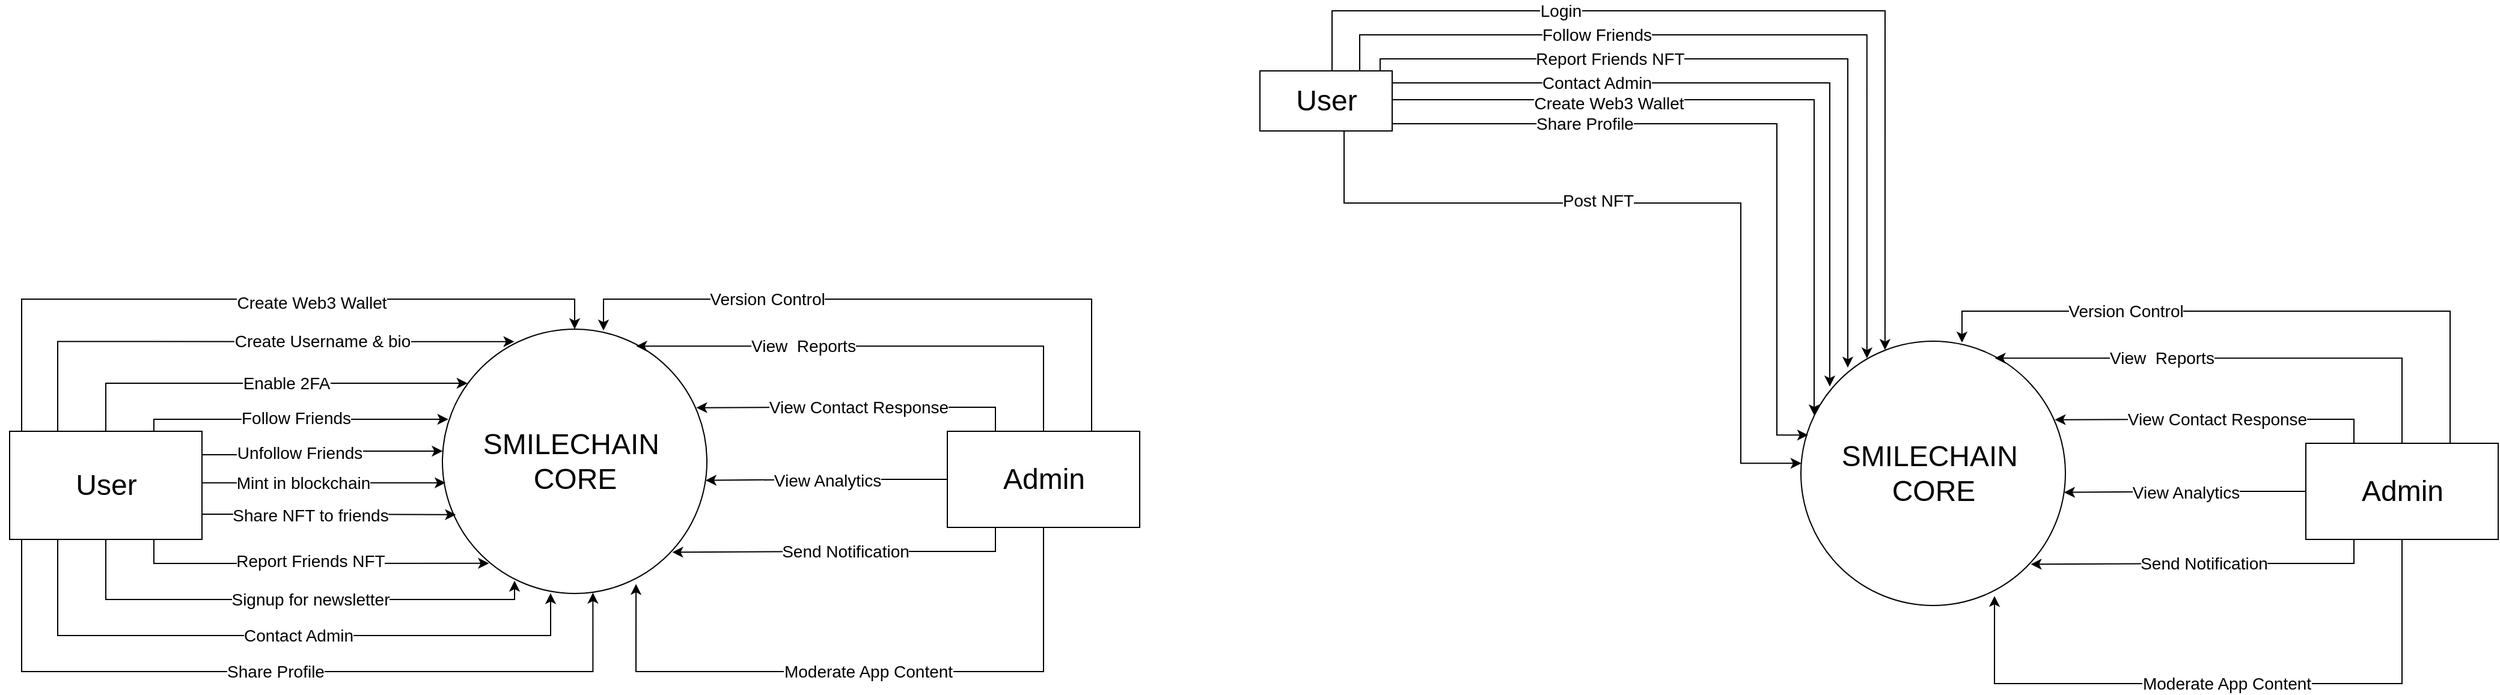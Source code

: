 <mxfile version="20.8.10" type="github">
  <diagram name="Page-1" id="5d7acffa-a066-3a61-03fe-96351882024d">
    <mxGraphModel dx="516" dy="220" grid="1" gridSize="10" guides="1" tooltips="1" connect="1" arrows="1" fold="1" page="1" pageScale="1" pageWidth="1100" pageHeight="850" background="#ffffff" math="0" shadow="0">
      <root>
        <mxCell id="0" />
        <mxCell id="1" parent="0" />
        <mxCell id="7fvaYo8_wZqHOtpPi-BS-1" value="&lt;font style=&quot;font-size: 24px;&quot;&gt;SMILECHAIN&amp;nbsp;&lt;br&gt;CORE&lt;br&gt;&lt;/font&gt;" style="shape=ellipse;html=1;dashed=0;whitespace=wrap;aspect=fixed;perimeter=ellipsePerimeter;" parent="1" vertex="1">
          <mxGeometry x="440" y="315" width="220" height="220" as="geometry" />
        </mxCell>
        <mxCell id="7fvaYo8_wZqHOtpPi-BS-4" value="&lt;font style=&quot;font-size: 14px;&quot;&gt;Create Web3 Wallet&lt;/font&gt;" style="edgeStyle=orthogonalEdgeStyle;rounded=0;orthogonalLoop=1;jettySize=auto;html=1;exitX=0;exitY=0;exitDx=0;exitDy=0;entryX=0.5;entryY=0;entryDx=0;entryDy=0;fontSize=24;" parent="1" source="7fvaYo8_wZqHOtpPi-BS-2" target="7fvaYo8_wZqHOtpPi-BS-1" edge="1">
          <mxGeometry x="0.193" relative="1" as="geometry">
            <Array as="points">
              <mxPoint x="90" y="400" />
              <mxPoint x="90" y="290" />
              <mxPoint x="550" y="290" />
            </Array>
            <mxPoint as="offset" />
          </mxGeometry>
        </mxCell>
        <mxCell id="7fvaYo8_wZqHOtpPi-BS-6" value="Create Username &amp;amp; bio" style="edgeStyle=orthogonalEdgeStyle;rounded=0;orthogonalLoop=1;jettySize=auto;html=1;exitX=0.25;exitY=0;exitDx=0;exitDy=0;entryX=0.272;entryY=0.047;entryDx=0;entryDy=0;entryPerimeter=0;fontSize=14;" parent="1" source="7fvaYo8_wZqHOtpPi-BS-2" target="7fvaYo8_wZqHOtpPi-BS-1" edge="1">
          <mxGeometry x="0.297" relative="1" as="geometry">
            <mxPoint as="offset" />
          </mxGeometry>
        </mxCell>
        <mxCell id="7fvaYo8_wZqHOtpPi-BS-7" style="edgeStyle=orthogonalEdgeStyle;rounded=0;orthogonalLoop=1;jettySize=auto;html=1;exitX=0.5;exitY=0;exitDx=0;exitDy=0;fontSize=14;entryX=0.095;entryY=0.206;entryDx=0;entryDy=0;entryPerimeter=0;" parent="1" source="7fvaYo8_wZqHOtpPi-BS-2" target="7fvaYo8_wZqHOtpPi-BS-1" edge="1">
          <mxGeometry relative="1" as="geometry">
            <mxPoint x="430" y="370" as="targetPoint" />
            <Array as="points">
              <mxPoint x="160" y="360" />
              <mxPoint x="461" y="360" />
            </Array>
          </mxGeometry>
        </mxCell>
        <mxCell id="7fvaYo8_wZqHOtpPi-BS-8" value="Enable 2FA" style="edgeLabel;html=1;align=center;verticalAlign=middle;resizable=0;points=[];fontSize=14;" parent="7fvaYo8_wZqHOtpPi-BS-7" vertex="1" connectable="0">
          <mxGeometry x="0.073" relative="1" as="geometry">
            <mxPoint x="7" as="offset" />
          </mxGeometry>
        </mxCell>
        <mxCell id="7fvaYo8_wZqHOtpPi-BS-9" style="edgeStyle=orthogonalEdgeStyle;rounded=0;orthogonalLoop=1;jettySize=auto;html=1;exitX=0.75;exitY=0;exitDx=0;exitDy=0;fontSize=14;entryX=0.022;entryY=0.341;entryDx=0;entryDy=0;entryPerimeter=0;" parent="1" source="7fvaYo8_wZqHOtpPi-BS-2" target="7fvaYo8_wZqHOtpPi-BS-1" edge="1">
          <mxGeometry relative="1" as="geometry">
            <mxPoint x="410" y="400" as="targetPoint" />
            <Array as="points">
              <mxPoint x="200" y="390" />
            </Array>
          </mxGeometry>
        </mxCell>
        <mxCell id="7fvaYo8_wZqHOtpPi-BS-10" value="Follow Friends" style="edgeLabel;html=1;align=center;verticalAlign=middle;resizable=0;points=[];fontSize=14;" parent="7fvaYo8_wZqHOtpPi-BS-9" vertex="1" connectable="0">
          <mxGeometry x="-0.001" y="1" relative="1" as="geometry">
            <mxPoint as="offset" />
          </mxGeometry>
        </mxCell>
        <mxCell id="7fvaYo8_wZqHOtpPi-BS-12" style="edgeStyle=orthogonalEdgeStyle;rounded=0;orthogonalLoop=1;jettySize=auto;html=1;exitX=1;exitY=0.5;exitDx=0;exitDy=0;fontSize=14;entryX=0.012;entryY=0.613;entryDx=0;entryDy=0;entryPerimeter=0;" parent="1" edge="1">
          <mxGeometry relative="1" as="geometry">
            <mxPoint x="240" y="438" as="sourcePoint" />
            <mxPoint x="442.64" y="442.86" as="targetPoint" />
            <Array as="points">
              <mxPoint x="240" y="443" />
            </Array>
          </mxGeometry>
        </mxCell>
        <mxCell id="7fvaYo8_wZqHOtpPi-BS-13" value="Mint in blockchain" style="edgeLabel;html=1;align=center;verticalAlign=middle;resizable=0;points=[];fontSize=14;" parent="7fvaYo8_wZqHOtpPi-BS-12" vertex="1" connectable="0">
          <mxGeometry x="-0.141" relative="1" as="geometry">
            <mxPoint as="offset" />
          </mxGeometry>
        </mxCell>
        <mxCell id="7fvaYo8_wZqHOtpPi-BS-14" style="edgeStyle=orthogonalEdgeStyle;rounded=0;orthogonalLoop=1;jettySize=auto;html=1;exitX=1;exitY=0.25;exitDx=0;exitDy=0;entryX=0.001;entryY=0.475;entryDx=0;entryDy=0;entryPerimeter=0;fontSize=14;" parent="1" edge="1">
          <mxGeometry relative="1" as="geometry">
            <mxPoint x="240" y="419.5" as="sourcePoint" />
            <mxPoint x="440.22" y="416.5" as="targetPoint" />
            <Array as="points">
              <mxPoint x="340" y="419" />
              <mxPoint x="340" y="417" />
            </Array>
          </mxGeometry>
        </mxCell>
        <mxCell id="7fvaYo8_wZqHOtpPi-BS-16" value="Unfollow Friends" style="edgeLabel;html=1;align=center;verticalAlign=middle;resizable=0;points=[];fontSize=14;" parent="7fvaYo8_wZqHOtpPi-BS-14" vertex="1" connectable="0">
          <mxGeometry x="-0.224" relative="1" as="geometry">
            <mxPoint x="2" y="-2" as="offset" />
          </mxGeometry>
        </mxCell>
        <mxCell id="7fvaYo8_wZqHOtpPi-BS-17" value="Share NFT to friends" style="edgeStyle=orthogonalEdgeStyle;rounded=0;orthogonalLoop=1;jettySize=auto;html=1;exitX=1;exitY=1;exitDx=0;exitDy=0;entryX=0.051;entryY=0.72;entryDx=0;entryDy=0;entryPerimeter=0;fontSize=14;" parent="1" edge="1">
          <mxGeometry x="-0.062" y="-1" relative="1" as="geometry">
            <mxPoint x="240" y="486" as="sourcePoint" />
            <mxPoint x="451.22" y="469.4" as="targetPoint" />
            <Array as="points">
              <mxPoint x="240" y="469" />
              <mxPoint x="340" y="469" />
            </Array>
            <mxPoint as="offset" />
          </mxGeometry>
        </mxCell>
        <mxCell id="7fvaYo8_wZqHOtpPi-BS-18" style="edgeStyle=orthogonalEdgeStyle;rounded=0;orthogonalLoop=1;jettySize=auto;html=1;exitX=0.75;exitY=1;exitDx=0;exitDy=0;entryX=0.176;entryY=0.886;entryDx=0;entryDy=0;entryPerimeter=0;fontSize=14;" parent="1" source="7fvaYo8_wZqHOtpPi-BS-2" target="7fvaYo8_wZqHOtpPi-BS-1" edge="1">
          <mxGeometry relative="1" as="geometry" />
        </mxCell>
        <mxCell id="7fvaYo8_wZqHOtpPi-BS-19" value="Report Friends NFT" style="edgeLabel;html=1;align=center;verticalAlign=middle;resizable=0;points=[];fontSize=14;" parent="7fvaYo8_wZqHOtpPi-BS-18" vertex="1" connectable="0">
          <mxGeometry x="-0.118" y="2" relative="1" as="geometry">
            <mxPoint x="18" as="offset" />
          </mxGeometry>
        </mxCell>
        <mxCell id="7fvaYo8_wZqHOtpPi-BS-20" style="edgeStyle=orthogonalEdgeStyle;rounded=0;orthogonalLoop=1;jettySize=auto;html=1;exitX=0.5;exitY=1;exitDx=0;exitDy=0;entryX=0.274;entryY=0.952;entryDx=0;entryDy=0;entryPerimeter=0;fontSize=14;" parent="1" source="7fvaYo8_wZqHOtpPi-BS-2" target="7fvaYo8_wZqHOtpPi-BS-1" edge="1">
          <mxGeometry relative="1" as="geometry">
            <Array as="points">
              <mxPoint x="160" y="540" />
              <mxPoint x="500" y="540" />
              <mxPoint x="500" y="524" />
            </Array>
          </mxGeometry>
        </mxCell>
        <mxCell id="7fvaYo8_wZqHOtpPi-BS-21" value="Signup for newsletter" style="edgeLabel;html=1;align=center;verticalAlign=middle;resizable=0;points=[];fontSize=14;" parent="7fvaYo8_wZqHOtpPi-BS-20" vertex="1" connectable="0">
          <mxGeometry x="0.014" y="2" relative="1" as="geometry">
            <mxPoint x="14" y="2" as="offset" />
          </mxGeometry>
        </mxCell>
        <mxCell id="NIe49fQJqidkVbKNJP8i-1" value="&lt;font style=&quot;font-size: 14px;&quot;&gt;Contact Admin&lt;/font&gt;" style="edgeStyle=orthogonalEdgeStyle;rounded=0;orthogonalLoop=1;jettySize=auto;html=1;exitX=0.25;exitY=1;exitDx=0;exitDy=0;entryX=0.413;entryY=0.999;entryDx=0;entryDy=0;entryPerimeter=0;" parent="1" source="7fvaYo8_wZqHOtpPi-BS-2" target="7fvaYo8_wZqHOtpPi-BS-1" edge="1">
          <mxGeometry x="0.065" relative="1" as="geometry">
            <Array as="points">
              <mxPoint x="120" y="570" />
              <mxPoint x="530" y="570" />
              <mxPoint x="530" y="535" />
            </Array>
            <mxPoint as="offset" />
          </mxGeometry>
        </mxCell>
        <mxCell id="NIe49fQJqidkVbKNJP8i-2" value="Share Profile" style="edgeStyle=orthogonalEdgeStyle;rounded=0;orthogonalLoop=1;jettySize=auto;html=1;exitX=0;exitY=1;exitDx=0;exitDy=0;entryX=0.569;entryY=0.997;entryDx=0;entryDy=0;entryPerimeter=0;fontSize=14;" parent="1" source="7fvaYo8_wZqHOtpPi-BS-2" target="7fvaYo8_wZqHOtpPi-BS-1" edge="1">
          <mxGeometry relative="1" as="geometry">
            <Array as="points">
              <mxPoint x="90" y="490" />
              <mxPoint x="90" y="600" />
              <mxPoint x="565" y="600" />
            </Array>
          </mxGeometry>
        </mxCell>
        <mxCell id="7fvaYo8_wZqHOtpPi-BS-2" value="&lt;font style=&quot;font-size: 24px;&quot;&gt;User&lt;/font&gt;" style="html=1;dashed=0;whitespace=wrap;" parent="1" vertex="1">
          <mxGeometry x="80" y="400" width="160" height="90" as="geometry" />
        </mxCell>
        <mxCell id="uL9zhZ6q0FrzlKMTOdcM-1" value="&lt;font style=&quot;font-size: 14px;&quot;&gt;View&amp;nbsp; Reports&lt;/font&gt;" style="edgeStyle=orthogonalEdgeStyle;rounded=0;orthogonalLoop=1;jettySize=auto;html=1;exitX=0.5;exitY=0;exitDx=0;exitDy=0;entryX=0.733;entryY=0.064;entryDx=0;entryDy=0;entryPerimeter=0;" parent="1" source="7fvaYo8_wZqHOtpPi-BS-3" target="7fvaYo8_wZqHOtpPi-BS-1" edge="1">
          <mxGeometry x="0.323" relative="1" as="geometry">
            <mxPoint as="offset" />
          </mxGeometry>
        </mxCell>
        <mxCell id="uL9zhZ6q0FrzlKMTOdcM-2" value="View Contact Response" style="edgeStyle=orthogonalEdgeStyle;rounded=0;orthogonalLoop=1;jettySize=auto;html=1;exitX=0.25;exitY=0;exitDx=0;exitDy=0;entryX=0.96;entryY=0.297;entryDx=0;entryDy=0;entryPerimeter=0;fontSize=14;" parent="1" source="7fvaYo8_wZqHOtpPi-BS-3" target="7fvaYo8_wZqHOtpPi-BS-1" edge="1">
          <mxGeometry relative="1" as="geometry" />
        </mxCell>
        <mxCell id="uL9zhZ6q0FrzlKMTOdcM-3" value="View Analytics" style="edgeStyle=orthogonalEdgeStyle;rounded=0;orthogonalLoop=1;jettySize=auto;html=1;exitX=0;exitY=0.5;exitDx=0;exitDy=0;entryX=0.995;entryY=0.572;entryDx=0;entryDy=0;entryPerimeter=0;fontSize=14;" parent="1" source="7fvaYo8_wZqHOtpPi-BS-3" target="7fvaYo8_wZqHOtpPi-BS-1" edge="1">
          <mxGeometry relative="1" as="geometry" />
        </mxCell>
        <mxCell id="uL9zhZ6q0FrzlKMTOdcM-6" value="Send Notification" style="edgeStyle=orthogonalEdgeStyle;rounded=0;orthogonalLoop=1;jettySize=auto;html=1;exitX=0.25;exitY=1;exitDx=0;exitDy=0;entryX=0.869;entryY=0.844;entryDx=0;entryDy=0;entryPerimeter=0;fontSize=14;" parent="1" source="7fvaYo8_wZqHOtpPi-BS-3" target="7fvaYo8_wZqHOtpPi-BS-1" edge="1">
          <mxGeometry relative="1" as="geometry" />
        </mxCell>
        <mxCell id="uL9zhZ6q0FrzlKMTOdcM-7" value="Moderate App Content" style="edgeStyle=orthogonalEdgeStyle;rounded=0;orthogonalLoop=1;jettySize=auto;html=1;exitX=0.5;exitY=1;exitDx=0;exitDy=0;entryX=0.732;entryY=0.964;entryDx=0;entryDy=0;entryPerimeter=0;fontSize=14;" parent="1" source="7fvaYo8_wZqHOtpPi-BS-3" target="7fvaYo8_wZqHOtpPi-BS-1" edge="1">
          <mxGeometry relative="1" as="geometry">
            <Array as="points">
              <mxPoint x="940" y="600" />
              <mxPoint x="601" y="600" />
            </Array>
          </mxGeometry>
        </mxCell>
        <mxCell id="uL9zhZ6q0FrzlKMTOdcM-9" value="Version Control" style="edgeStyle=orthogonalEdgeStyle;rounded=0;orthogonalLoop=1;jettySize=auto;html=1;exitX=0.75;exitY=0;exitDx=0;exitDy=0;entryX=0.609;entryY=0.005;entryDx=0;entryDy=0;entryPerimeter=0;fontSize=14;" parent="1" source="7fvaYo8_wZqHOtpPi-BS-3" target="7fvaYo8_wZqHOtpPi-BS-1" edge="1">
          <mxGeometry x="0.402" relative="1" as="geometry">
            <Array as="points">
              <mxPoint x="980" y="290" />
              <mxPoint x="574" y="290" />
            </Array>
            <mxPoint as="offset" />
          </mxGeometry>
        </mxCell>
        <mxCell id="7fvaYo8_wZqHOtpPi-BS-3" value="&lt;span style=&quot;font-size: 24px;&quot;&gt;Admin&lt;/span&gt;" style="html=1;dashed=0;whitespace=wrap;" parent="1" vertex="1">
          <mxGeometry x="860" y="400" width="160" height="80" as="geometry" />
        </mxCell>
        <mxCell id="1QMK_9NGRWRiEumfAoep-27" value="&lt;font style=&quot;font-size: 24px;&quot;&gt;SMILECHAIN&amp;nbsp;&lt;br&gt;CORE&lt;br&gt;&lt;/font&gt;" style="shape=ellipse;html=1;dashed=0;whitespace=wrap;aspect=fixed;perimeter=ellipsePerimeter;" vertex="1" parent="1">
          <mxGeometry x="1570" y="325" width="220" height="220" as="geometry" />
        </mxCell>
        <mxCell id="1QMK_9NGRWRiEumfAoep-28" value="&lt;font style=&quot;font-size: 14px;&quot;&gt;Create Web3 Wallet&lt;/font&gt;" style="edgeStyle=orthogonalEdgeStyle;rounded=0;orthogonalLoop=1;jettySize=auto;html=1;fontSize=24;exitX=1;exitY=0.5;exitDx=0;exitDy=0;entryX=0.05;entryY=0.285;entryDx=0;entryDy=0;entryPerimeter=0;" edge="1" parent="1">
          <mxGeometry x="-0.413" relative="1" as="geometry">
            <Array as="points">
              <mxPoint x="1581" y="124" />
            </Array>
            <mxPoint as="offset" />
            <mxPoint x="1230" y="124" as="sourcePoint" />
            <mxPoint x="1581" y="386.7" as="targetPoint" />
          </mxGeometry>
        </mxCell>
        <mxCell id="1QMK_9NGRWRiEumfAoep-29" value="Login" style="edgeStyle=orthogonalEdgeStyle;rounded=0;orthogonalLoop=1;jettySize=auto;html=1;exitX=0.25;exitY=0;exitDx=0;exitDy=0;fontSize=14;entryX=0.318;entryY=0.033;entryDx=0;entryDy=0;entryPerimeter=0;" edge="1" parent="1" source="1QMK_9NGRWRiEumfAoep-45" target="1QMK_9NGRWRiEumfAoep-27">
          <mxGeometry x="-0.339" relative="1" as="geometry">
            <mxPoint as="offset" />
            <mxPoint x="1640" y="320" as="targetPoint" />
            <Array as="points">
              <mxPoint x="1180" y="100" />
              <mxPoint x="1180" y="50" />
              <mxPoint x="1640" y="50" />
            </Array>
          </mxGeometry>
        </mxCell>
        <mxCell id="1QMK_9NGRWRiEumfAoep-32" style="edgeStyle=orthogonalEdgeStyle;rounded=0;orthogonalLoop=1;jettySize=auto;html=1;exitX=0.75;exitY=0;exitDx=0;exitDy=0;fontSize=14;entryX=0.236;entryY=0.065;entryDx=0;entryDy=0;entryPerimeter=0;" edge="1" parent="1">
          <mxGeometry relative="1" as="geometry">
            <mxPoint x="1624.92" y="339.3" as="targetPoint" />
            <Array as="points">
              <mxPoint x="1203" y="100" />
              <mxPoint x="1203" y="70" />
              <mxPoint x="1625" y="70" />
            </Array>
            <mxPoint x="1205.5" y="100" as="sourcePoint" />
          </mxGeometry>
        </mxCell>
        <mxCell id="1QMK_9NGRWRiEumfAoep-33" value="Follow Friends" style="edgeLabel;html=1;align=center;verticalAlign=middle;resizable=0;points=[];fontSize=14;" vertex="1" connectable="0" parent="1QMK_9NGRWRiEumfAoep-32">
          <mxGeometry x="-0.001" y="1" relative="1" as="geometry">
            <mxPoint x="-132" y="1" as="offset" />
          </mxGeometry>
        </mxCell>
        <mxCell id="1QMK_9NGRWRiEumfAoep-39" style="edgeStyle=orthogonalEdgeStyle;rounded=0;orthogonalLoop=1;jettySize=auto;html=1;exitX=0.909;exitY=0;exitDx=0;exitDy=0;fontSize=14;exitPerimeter=0;" edge="1" parent="1" source="1QMK_9NGRWRiEumfAoep-45">
          <mxGeometry relative="1" as="geometry">
            <mxPoint x="1230.11" y="116.9" as="sourcePoint" />
            <mxPoint x="1609" y="347" as="targetPoint" />
            <Array as="points">
              <mxPoint x="1220" y="90" />
              <mxPoint x="1609" y="90" />
            </Array>
          </mxGeometry>
        </mxCell>
        <mxCell id="1QMK_9NGRWRiEumfAoep-40" value="Report Friends NFT" style="edgeLabel;html=1;align=center;verticalAlign=middle;resizable=0;points=[];fontSize=14;" vertex="1" connectable="0" parent="1QMK_9NGRWRiEumfAoep-39">
          <mxGeometry x="-0.118" y="2" relative="1" as="geometry">
            <mxPoint x="-89" y="2" as="offset" />
          </mxGeometry>
        </mxCell>
        <mxCell id="1QMK_9NGRWRiEumfAoep-43" value="&lt;font style=&quot;font-size: 14px;&quot;&gt;Contact Admin&lt;/font&gt;" style="edgeStyle=orthogonalEdgeStyle;rounded=0;orthogonalLoop=1;jettySize=auto;html=1;exitX=0.993;exitY=0.697;exitDx=0;exitDy=0;exitPerimeter=0;" edge="1" parent="1" source="1QMK_9NGRWRiEumfAoep-45">
          <mxGeometry x="-0.391" relative="1" as="geometry">
            <Array as="points">
              <mxPoint x="1229" y="110" />
              <mxPoint x="1594" y="110" />
            </Array>
            <mxPoint as="offset" />
            <mxPoint x="1234" y="132.5" as="sourcePoint" />
            <mxPoint x="1594" y="362.687" as="targetPoint" />
          </mxGeometry>
        </mxCell>
        <mxCell id="1QMK_9NGRWRiEumfAoep-44" value="Share Profile" style="edgeStyle=orthogonalEdgeStyle;rounded=0;orthogonalLoop=1;jettySize=auto;html=1;exitX=1;exitY=0.75;exitDx=0;exitDy=0;entryX=0.027;entryY=0.337;entryDx=0;entryDy=0;entryPerimeter=0;fontSize=14;" edge="1" parent="1">
          <mxGeometry x="-0.465" relative="1" as="geometry">
            <Array as="points">
              <mxPoint x="1230" y="144" />
              <mxPoint x="1550" y="144" />
              <mxPoint x="1550" y="403" />
            </Array>
            <mxPoint x="1230" y="141.5" as="sourcePoint" />
            <mxPoint x="1575.94" y="403.14" as="targetPoint" />
            <mxPoint as="offset" />
          </mxGeometry>
        </mxCell>
        <mxCell id="1QMK_9NGRWRiEumfAoep-53" style="edgeStyle=orthogonalEdgeStyle;rounded=0;orthogonalLoop=1;jettySize=auto;html=1;exitX=0.5;exitY=1;exitDx=0;exitDy=0;entryX=0.002;entryY=0.462;entryDx=0;entryDy=0;entryPerimeter=0;" edge="1" parent="1" source="1QMK_9NGRWRiEumfAoep-45" target="1QMK_9NGRWRiEumfAoep-27">
          <mxGeometry relative="1" as="geometry">
            <Array as="points">
              <mxPoint x="1190" y="150" />
              <mxPoint x="1190" y="210" />
              <mxPoint x="1520" y="210" />
              <mxPoint x="1520" y="427" />
            </Array>
          </mxGeometry>
        </mxCell>
        <mxCell id="1QMK_9NGRWRiEumfAoep-54" value="&lt;font style=&quot;font-size: 14px;&quot;&gt;Post NFT&lt;/font&gt;" style="edgeLabel;html=1;align=center;verticalAlign=middle;resizable=0;points=[];" vertex="1" connectable="0" parent="1QMK_9NGRWRiEumfAoep-53">
          <mxGeometry x="-0.088" y="2" relative="1" as="geometry">
            <mxPoint x="-21" as="offset" />
          </mxGeometry>
        </mxCell>
        <mxCell id="1QMK_9NGRWRiEumfAoep-45" value="&lt;font style=&quot;font-size: 24px;&quot;&gt;User&lt;/font&gt;" style="html=1;dashed=0;whitespace=wrap;" vertex="1" parent="1">
          <mxGeometry x="1120" y="100" width="110" height="50" as="geometry" />
        </mxCell>
        <mxCell id="1QMK_9NGRWRiEumfAoep-46" value="&lt;font style=&quot;font-size: 14px;&quot;&gt;View&amp;nbsp; Reports&lt;/font&gt;" style="edgeStyle=orthogonalEdgeStyle;rounded=0;orthogonalLoop=1;jettySize=auto;html=1;exitX=0.5;exitY=0;exitDx=0;exitDy=0;entryX=0.733;entryY=0.064;entryDx=0;entryDy=0;entryPerimeter=0;" edge="1" parent="1" source="1QMK_9NGRWRiEumfAoep-52" target="1QMK_9NGRWRiEumfAoep-27">
          <mxGeometry x="0.323" relative="1" as="geometry">
            <mxPoint as="offset" />
          </mxGeometry>
        </mxCell>
        <mxCell id="1QMK_9NGRWRiEumfAoep-47" value="View Contact Response" style="edgeStyle=orthogonalEdgeStyle;rounded=0;orthogonalLoop=1;jettySize=auto;html=1;exitX=0.25;exitY=0;exitDx=0;exitDy=0;entryX=0.96;entryY=0.297;entryDx=0;entryDy=0;entryPerimeter=0;fontSize=14;" edge="1" parent="1" source="1QMK_9NGRWRiEumfAoep-52" target="1QMK_9NGRWRiEumfAoep-27">
          <mxGeometry relative="1" as="geometry" />
        </mxCell>
        <mxCell id="1QMK_9NGRWRiEumfAoep-48" value="View Analytics" style="edgeStyle=orthogonalEdgeStyle;rounded=0;orthogonalLoop=1;jettySize=auto;html=1;exitX=0;exitY=0.5;exitDx=0;exitDy=0;entryX=0.995;entryY=0.572;entryDx=0;entryDy=0;entryPerimeter=0;fontSize=14;" edge="1" parent="1" source="1QMK_9NGRWRiEumfAoep-52" target="1QMK_9NGRWRiEumfAoep-27">
          <mxGeometry relative="1" as="geometry" />
        </mxCell>
        <mxCell id="1QMK_9NGRWRiEumfAoep-49" value="Send Notification" style="edgeStyle=orthogonalEdgeStyle;rounded=0;orthogonalLoop=1;jettySize=auto;html=1;exitX=0.25;exitY=1;exitDx=0;exitDy=0;entryX=0.869;entryY=0.844;entryDx=0;entryDy=0;entryPerimeter=0;fontSize=14;" edge="1" parent="1" source="1QMK_9NGRWRiEumfAoep-52" target="1QMK_9NGRWRiEumfAoep-27">
          <mxGeometry relative="1" as="geometry" />
        </mxCell>
        <mxCell id="1QMK_9NGRWRiEumfAoep-50" value="Moderate App Content" style="edgeStyle=orthogonalEdgeStyle;rounded=0;orthogonalLoop=1;jettySize=auto;html=1;exitX=0.5;exitY=1;exitDx=0;exitDy=0;entryX=0.732;entryY=0.964;entryDx=0;entryDy=0;entryPerimeter=0;fontSize=14;" edge="1" parent="1" source="1QMK_9NGRWRiEumfAoep-52" target="1QMK_9NGRWRiEumfAoep-27">
          <mxGeometry relative="1" as="geometry">
            <Array as="points">
              <mxPoint x="2070" y="610" />
              <mxPoint x="1731" y="610" />
            </Array>
          </mxGeometry>
        </mxCell>
        <mxCell id="1QMK_9NGRWRiEumfAoep-51" value="Version Control" style="edgeStyle=orthogonalEdgeStyle;rounded=0;orthogonalLoop=1;jettySize=auto;html=1;exitX=0.75;exitY=0;exitDx=0;exitDy=0;entryX=0.609;entryY=0.005;entryDx=0;entryDy=0;entryPerimeter=0;fontSize=14;" edge="1" parent="1" source="1QMK_9NGRWRiEumfAoep-52" target="1QMK_9NGRWRiEumfAoep-27">
          <mxGeometry x="0.402" relative="1" as="geometry">
            <Array as="points">
              <mxPoint x="2110" y="300" />
              <mxPoint x="1704" y="300" />
            </Array>
            <mxPoint as="offset" />
          </mxGeometry>
        </mxCell>
        <mxCell id="1QMK_9NGRWRiEumfAoep-52" value="&lt;span style=&quot;font-size: 24px;&quot;&gt;Admin&lt;/span&gt;" style="html=1;dashed=0;whitespace=wrap;" vertex="1" parent="1">
          <mxGeometry x="1990" y="410" width="160" height="80" as="geometry" />
        </mxCell>
      </root>
    </mxGraphModel>
  </diagram>
</mxfile>

